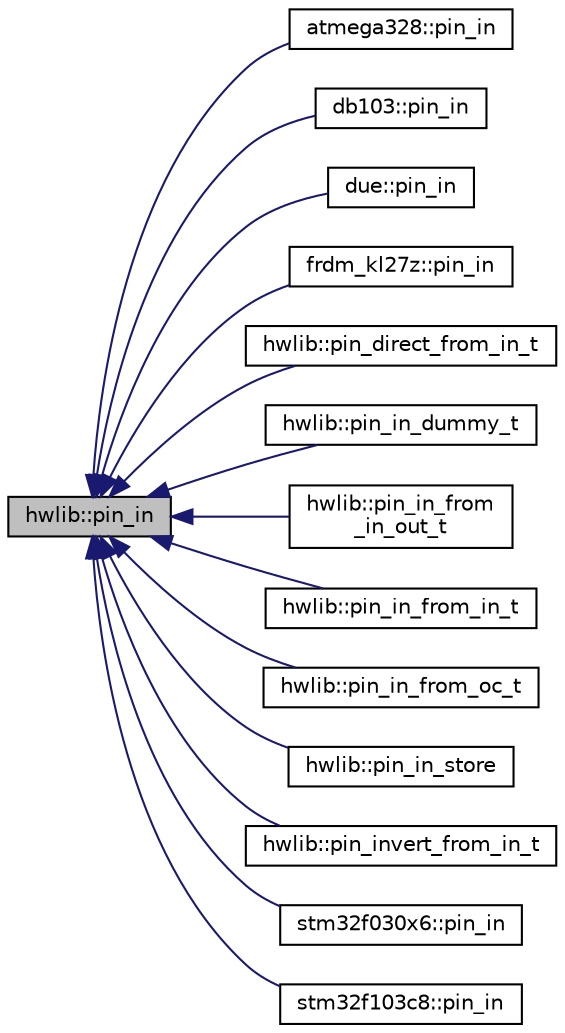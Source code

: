 digraph "hwlib::pin_in"
{
  edge [fontname="Helvetica",fontsize="10",labelfontname="Helvetica",labelfontsize="10"];
  node [fontname="Helvetica",fontsize="10",shape=record];
  rankdir="LR";
  Node0 [label="hwlib::pin_in",height=0.2,width=0.4,color="black", fillcolor="grey75", style="filled", fontcolor="black"];
  Node0 -> Node1 [dir="back",color="midnightblue",fontsize="10",style="solid",fontname="Helvetica"];
  Node1 [label="atmega328::pin_in",height=0.2,width=0.4,color="black", fillcolor="white", style="filled",URL="$classatmega328_1_1pin__in.html",tooltip="pin_in implementation for an ATMega328P "];
  Node0 -> Node2 [dir="back",color="midnightblue",fontsize="10",style="solid",fontname="Helvetica"];
  Node2 [label="db103::pin_in",height=0.2,width=0.4,color="black", fillcolor="white", style="filled",URL="$classdb103_1_1pin__in.html",tooltip="pin_in implementation for the LPC1114 "];
  Node0 -> Node3 [dir="back",color="midnightblue",fontsize="10",style="solid",fontname="Helvetica"];
  Node3 [label="due::pin_in",height=0.2,width=0.4,color="black", fillcolor="white", style="filled",URL="$classdue_1_1pin__in.html",tooltip="pin_in implementation for a ATSAM3X8E "];
  Node0 -> Node4 [dir="back",color="midnightblue",fontsize="10",style="solid",fontname="Helvetica"];
  Node4 [label="frdm_kl27z::pin_in",height=0.2,width=0.4,color="black", fillcolor="white", style="filled",URL="$classfrdm__kl27z_1_1pin__in.html"];
  Node0 -> Node5 [dir="back",color="midnightblue",fontsize="10",style="solid",fontname="Helvetica"];
  Node5 [label="hwlib::pin_direct_from_in_t",height=0.2,width=0.4,color="black", fillcolor="white", style="filled",URL="$classhwlib_1_1pin__direct__from__in__t.html"];
  Node0 -> Node6 [dir="back",color="midnightblue",fontsize="10",style="solid",fontname="Helvetica"];
  Node6 [label="hwlib::pin_in_dummy_t",height=0.2,width=0.4,color="black", fillcolor="white", style="filled",URL="$classhwlib_1_1pin__in__dummy__t.html",tooltip="a dummy (do-nothing) pin_in class "];
  Node0 -> Node7 [dir="back",color="midnightblue",fontsize="10",style="solid",fontname="Helvetica"];
  Node7 [label="hwlib::pin_in_from\l_in_out_t",height=0.2,width=0.4,color="black", fillcolor="white", style="filled",URL="$classhwlib_1_1pin__in__from__in__out__t.html"];
  Node0 -> Node8 [dir="back",color="midnightblue",fontsize="10",style="solid",fontname="Helvetica"];
  Node8 [label="hwlib::pin_in_from_in_t",height=0.2,width=0.4,color="black", fillcolor="white", style="filled",URL="$classhwlib_1_1pin__in__from__in__t.html"];
  Node0 -> Node9 [dir="back",color="midnightblue",fontsize="10",style="solid",fontname="Helvetica"];
  Node9 [label="hwlib::pin_in_from_oc_t",height=0.2,width=0.4,color="black", fillcolor="white", style="filled",URL="$classhwlib_1_1pin__in__from__oc__t.html"];
  Node0 -> Node10 [dir="back",color="midnightblue",fontsize="10",style="solid",fontname="Helvetica"];
  Node10 [label="hwlib::pin_in_store",height=0.2,width=0.4,color="black", fillcolor="white", style="filled",URL="$classhwlib_1_1pin__in__store.html"];
  Node0 -> Node11 [dir="back",color="midnightblue",fontsize="10",style="solid",fontname="Helvetica"];
  Node11 [label="hwlib::pin_invert_from_in_t",height=0.2,width=0.4,color="black", fillcolor="white", style="filled",URL="$classhwlib_1_1pin__invert__from__in__t.html"];
  Node0 -> Node12 [dir="back",color="midnightblue",fontsize="10",style="solid",fontname="Helvetica"];
  Node12 [label="stm32f030x6::pin_in",height=0.2,width=0.4,color="black", fillcolor="white", style="filled",URL="$classstm32f030x6_1_1pin__in.html",tooltip="pin_in implementation for a ATSAM3X8E "];
  Node0 -> Node13 [dir="back",color="midnightblue",fontsize="10",style="solid",fontname="Helvetica"];
  Node13 [label="stm32f103c8::pin_in",height=0.2,width=0.4,color="black", fillcolor="white", style="filled",URL="$classstm32f103c8_1_1pin__in.html",tooltip="pin_in implementation for an stm32f103c8 "];
}
